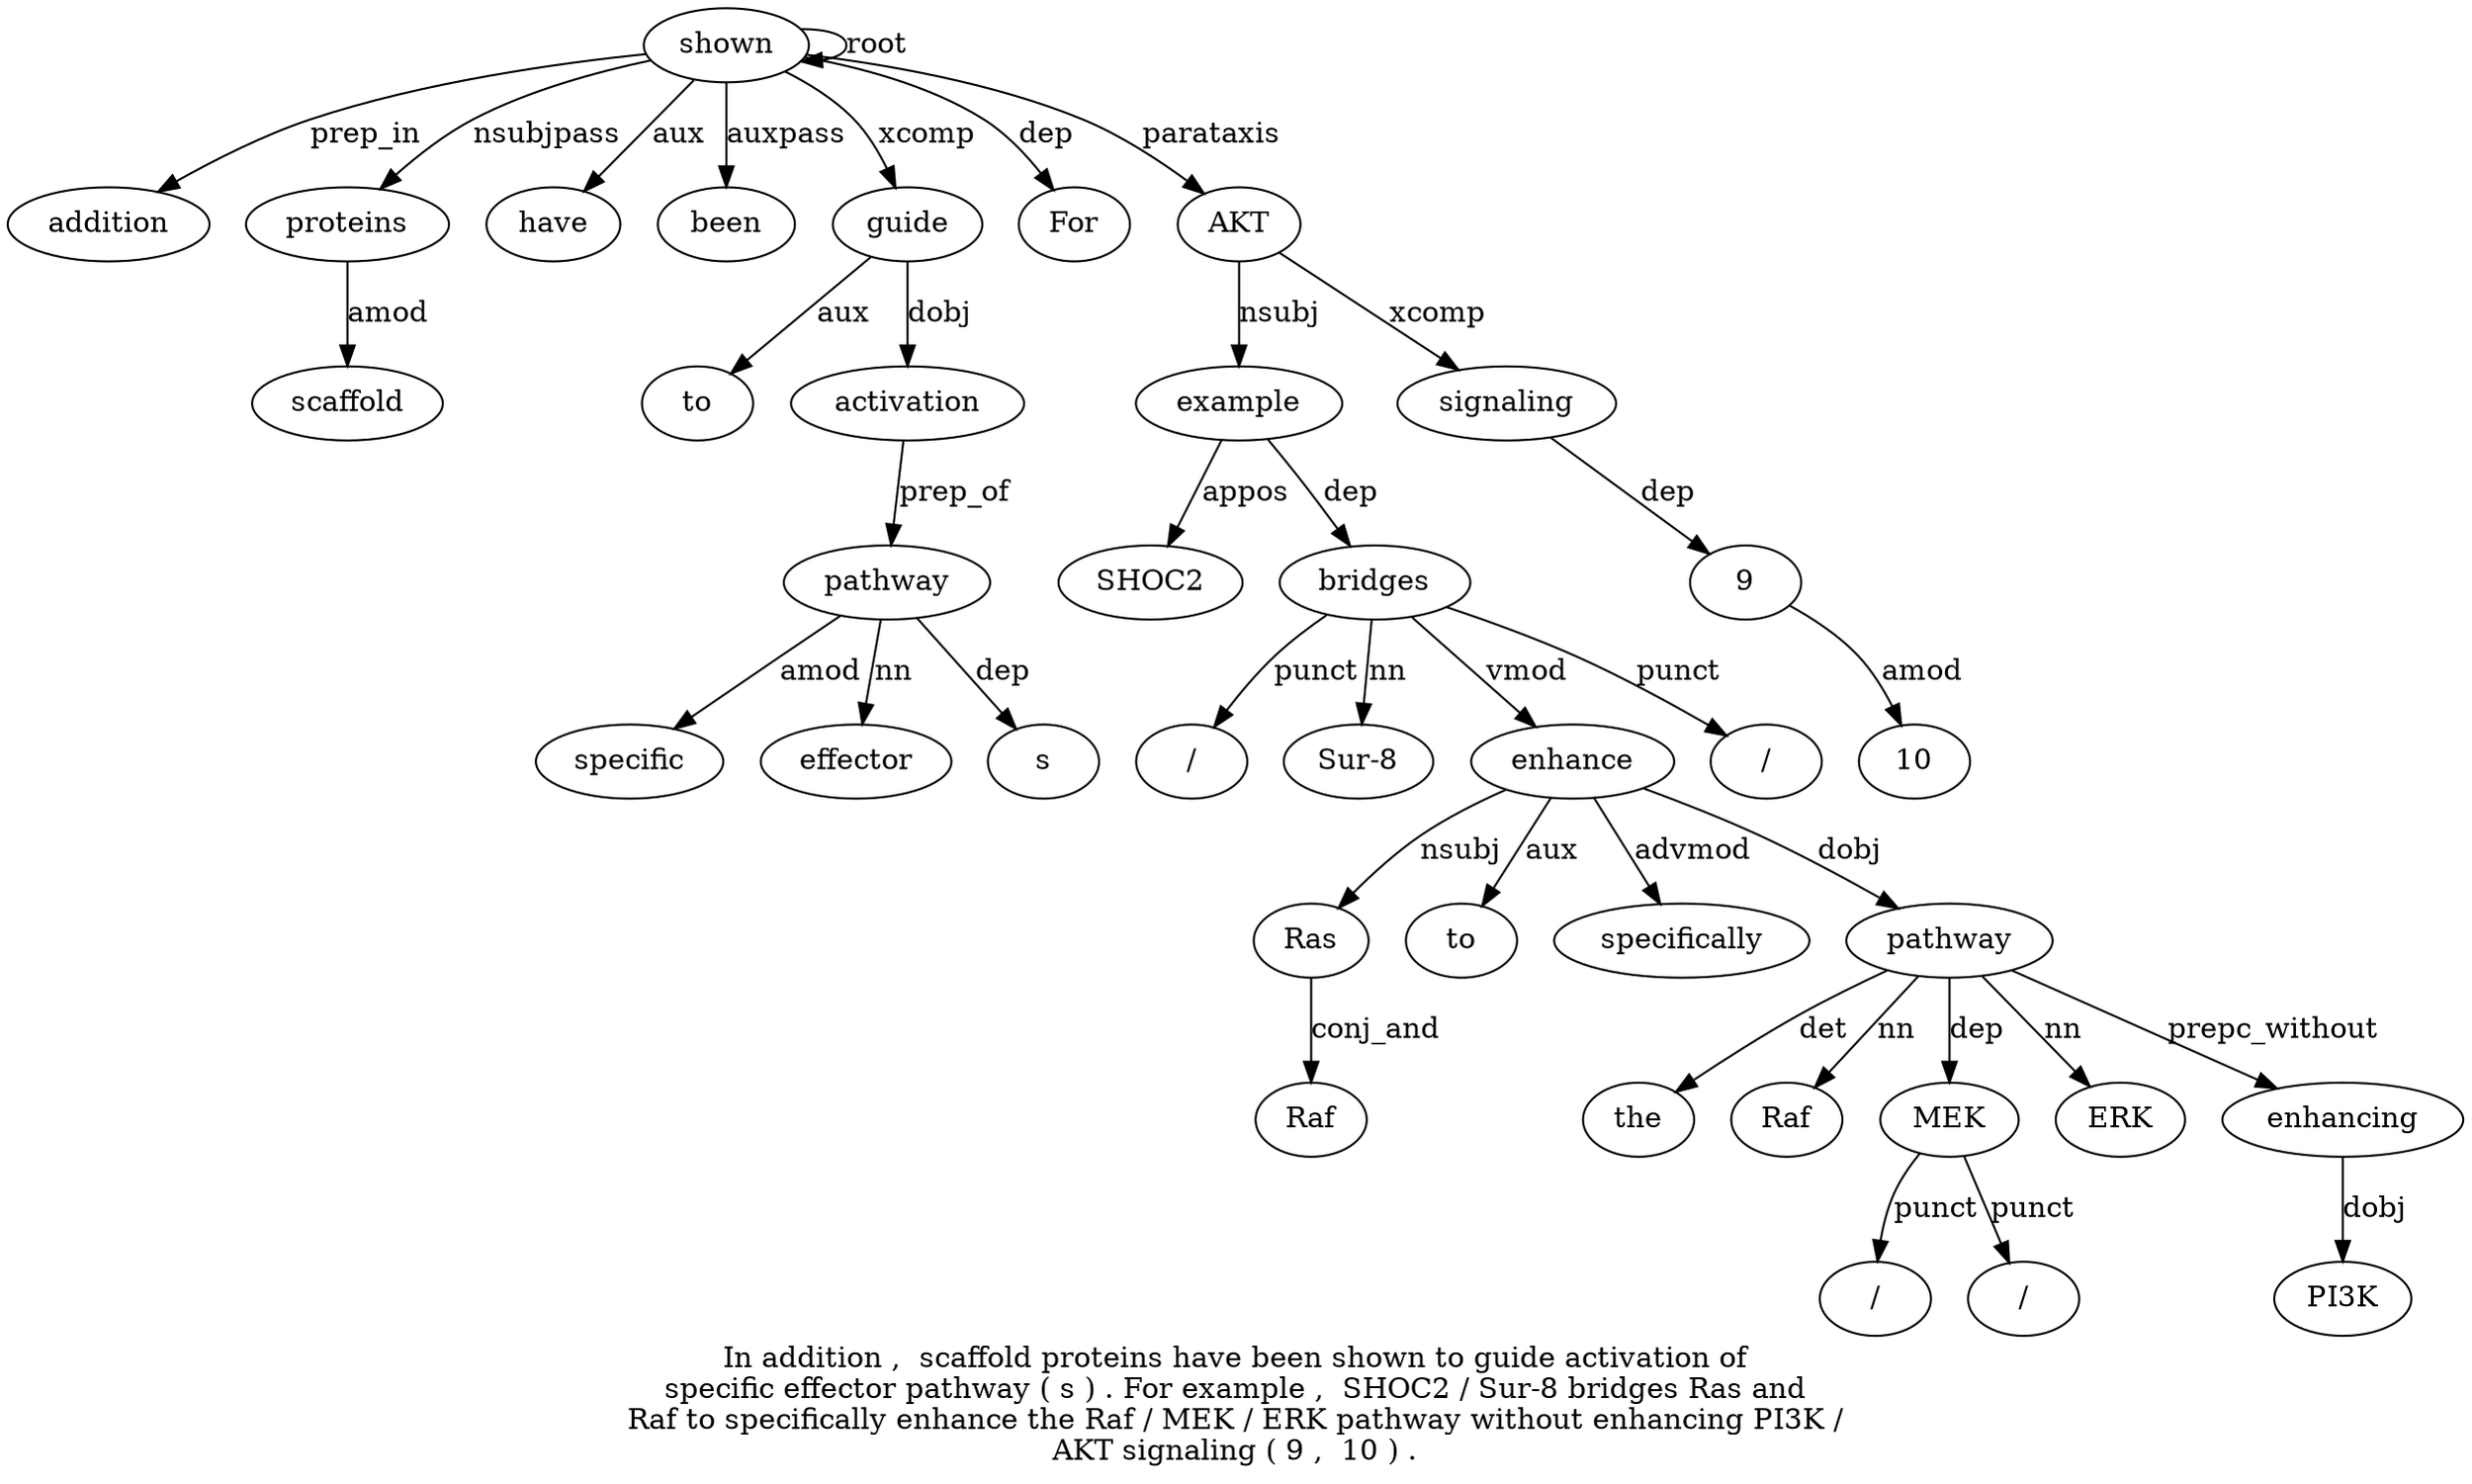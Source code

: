 digraph "In addition ,  scaffold proteins have been shown to guide activation of specific effector pathway ( s ) . For example ,  SHOC2 / Sur-8 bridges Ras and Raf to specifically enhance the Raf / MEK / ERK pathway without enhancing PI3K / AKT signaling ( 9 ,  10 ) ." {
label="In addition ,  scaffold proteins have been shown to guide activation of
specific effector pathway ( s ) . For example ,  SHOC2 / Sur-8 bridges Ras and
Raf to specifically enhance the Raf / MEK / ERK pathway without enhancing PI3K /
AKT signaling ( 9 ,  10 ) .";
shown8 [style=filled, fillcolor=white, label=shown];
addition2 [style=filled, fillcolor=white, label=addition];
shown8 -> addition2  [label=prep_in];
proteins5 [style=filled, fillcolor=white, label=proteins];
scaffold4 [style=filled, fillcolor=white, label=scaffold];
proteins5 -> scaffold4  [label=amod];
shown8 -> proteins5  [label=nsubjpass];
have6 [style=filled, fillcolor=white, label=have];
shown8 -> have6  [label=aux];
been7 [style=filled, fillcolor=white, label=been];
shown8 -> been7  [label=auxpass];
shown8 -> shown8  [label=root];
guide10 [style=filled, fillcolor=white, label=guide];
to9 [style=filled, fillcolor=white, label=to];
guide10 -> to9  [label=aux];
shown8 -> guide10  [label=xcomp];
activation11 [style=filled, fillcolor=white, label=activation];
guide10 -> activation11  [label=dobj];
pathway15 [style=filled, fillcolor=white, label=pathway];
specific13 [style=filled, fillcolor=white, label=specific];
pathway15 -> specific13  [label=amod];
effector14 [style=filled, fillcolor=white, label=effector];
pathway15 -> effector14  [label=nn];
activation11 -> pathway15  [label=prep_of];
s17 [style=filled, fillcolor=white, label=s];
pathway15 -> s17  [label=dep];
For20 [style=filled, fillcolor=white, label=For];
shown8 -> For20  [label=dep];
AKT44 [style=filled, fillcolor=white, label=AKT];
example21 [style=filled, fillcolor=white, label=example];
AKT44 -> example21  [label=nsubj];
SHOC223 [style=filled, fillcolor=white, label=SHOC2];
example21 -> SHOC223  [label=appos];
bridges26 [style=filled, fillcolor=white, label=bridges];
"/24" [style=filled, fillcolor=white, label="/"];
bridges26 -> "/24"  [label=punct];
"Sur-825" [style=filled, fillcolor=white, label="Sur-8"];
bridges26 -> "Sur-825"  [label=nn];
example21 -> bridges26  [label=dep];
enhance32 [style=filled, fillcolor=white, label=enhance];
Ras27 [style=filled, fillcolor=white, label=Ras];
enhance32 -> Ras27  [label=nsubj];
Raf29 [style=filled, fillcolor=white, label=Raf];
Ras27 -> Raf29  [label=conj_and];
to30 [style=filled, fillcolor=white, label=to];
enhance32 -> to30  [label=aux];
specifically31 [style=filled, fillcolor=white, label=specifically];
enhance32 -> specifically31  [label=advmod];
bridges26 -> enhance32  [label=vmod];
pathway39 [style=filled, fillcolor=white, label=pathway];
the33 [style=filled, fillcolor=white, label=the];
pathway39 -> the33  [label=det];
Raf34 [style=filled, fillcolor=white, label=Raf];
pathway39 -> Raf34  [label=nn];
MEK36 [style=filled, fillcolor=white, label=MEK];
"/35" [style=filled, fillcolor=white, label="/"];
MEK36 -> "/35"  [label=punct];
pathway39 -> MEK36  [label=dep];
"/37" [style=filled, fillcolor=white, label="/"];
MEK36 -> "/37"  [label=punct];
ERK38 [style=filled, fillcolor=white, label=ERK];
pathway39 -> ERK38  [label=nn];
enhance32 -> pathway39  [label=dobj];
enhancing41 [style=filled, fillcolor=white, label=enhancing];
pathway39 -> enhancing41  [label=prepc_without];
PI3K42 [style=filled, fillcolor=white, label=PI3K];
enhancing41 -> PI3K42  [label=dobj];
"/43" [style=filled, fillcolor=white, label="/"];
bridges26 -> "/43"  [label=punct];
shown8 -> AKT44  [label=parataxis];
signaling45 [style=filled, fillcolor=white, label=signaling];
AKT44 -> signaling45  [label=xcomp];
947 [style=filled, fillcolor=white, label=9];
signaling45 -> 947  [label=dep];
1049 [style=filled, fillcolor=white, label=10];
947 -> 1049  [label=amod];
}
